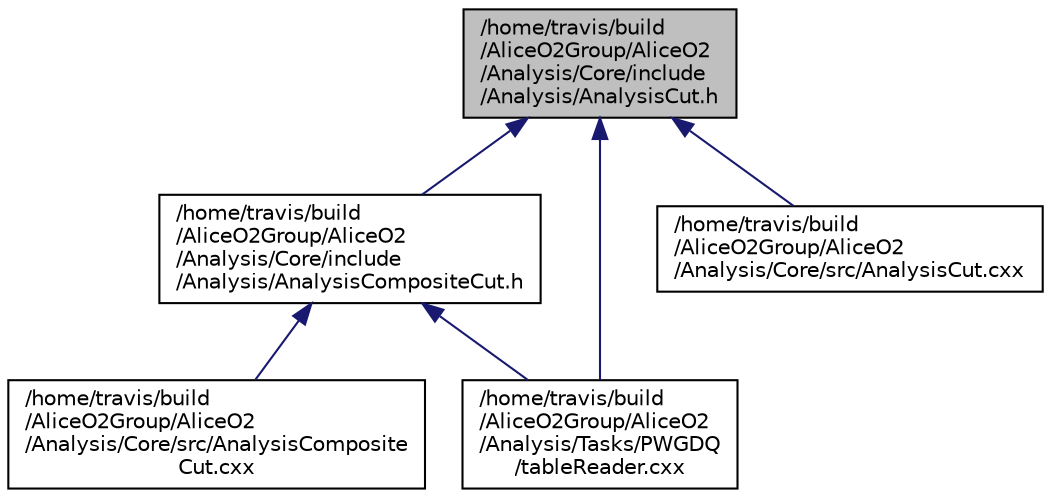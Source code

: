 digraph "/home/travis/build/AliceO2Group/AliceO2/Analysis/Core/include/Analysis/AnalysisCut.h"
{
 // INTERACTIVE_SVG=YES
  bgcolor="transparent";
  edge [fontname="Helvetica",fontsize="10",labelfontname="Helvetica",labelfontsize="10"];
  node [fontname="Helvetica",fontsize="10",shape=record];
  Node3 [label="/home/travis/build\l/AliceO2Group/AliceO2\l/Analysis/Core/include\l/Analysis/AnalysisCut.h",height=0.2,width=0.4,color="black", fillcolor="grey75", style="filled", fontcolor="black"];
  Node3 -> Node4 [dir="back",color="midnightblue",fontsize="10",style="solid",fontname="Helvetica"];
  Node4 [label="/home/travis/build\l/AliceO2Group/AliceO2\l/Analysis/Core/include\l/Analysis/AnalysisCompositeCut.h",height=0.2,width=0.4,color="black",URL="$d4/d1b/AnalysisCompositeCut_8h.html"];
  Node4 -> Node5 [dir="back",color="midnightblue",fontsize="10",style="solid",fontname="Helvetica"];
  Node5 [label="/home/travis/build\l/AliceO2Group/AliceO2\l/Analysis/Core/src/AnalysisComposite\lCut.cxx",height=0.2,width=0.4,color="black",URL="$de/d54/AnalysisCompositeCut_8cxx.html"];
  Node4 -> Node6 [dir="back",color="midnightblue",fontsize="10",style="solid",fontname="Helvetica"];
  Node6 [label="/home/travis/build\l/AliceO2Group/AliceO2\l/Analysis/Tasks/PWGDQ\l/tableReader.cxx",height=0.2,width=0.4,color="black",URL="$d8/d43/tableReader_8cxx.html"];
  Node3 -> Node7 [dir="back",color="midnightblue",fontsize="10",style="solid",fontname="Helvetica"];
  Node7 [label="/home/travis/build\l/AliceO2Group/AliceO2\l/Analysis/Core/src/AnalysisCut.cxx",height=0.2,width=0.4,color="black",URL="$d7/d58/AnalysisCut_8cxx.html"];
  Node3 -> Node6 [dir="back",color="midnightblue",fontsize="10",style="solid",fontname="Helvetica"];
}
